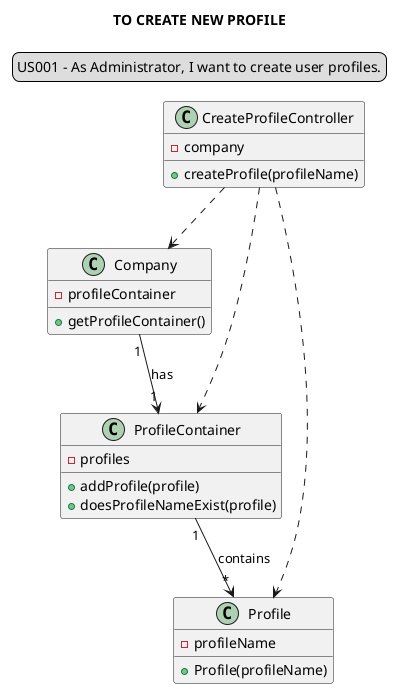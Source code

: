 @startuml
'https://plantuml.com/class-diagram
skinparam sequenceMessageAlign center
title TO CREATE NEW PROFILE
legend top
US001 - As Administrator, I want to create user profiles.
end legend

class "CreateProfileController" {
-company
+createProfile(profileName)
}

class "Company" {
-profileContainer
+getProfileContainer()
}

class "ProfileContainer"{
-profiles
+addProfile(profile)
+doesProfileNameExist(profile)
}

class "Profile"{
-profileName
+Profile(profileName)
}

"CreateProfileController" ..>  "Company"
"CreateProfileController" ..> "ProfileContainer"
"CreateProfileController" ..> "Profile"
"Company" "1"-->"1" "ProfileContainer": has
"ProfileContainer" "1" --> "*" "Profile": contains

@enduml